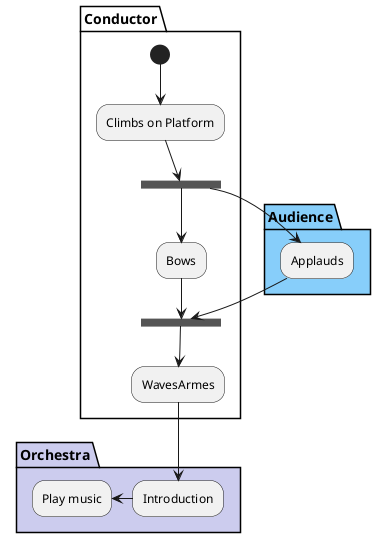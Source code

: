 @startuml
'用关键字 partition 定义分区，还可以设置背景色 (用颜色名或者颜色值)。
'定义活动的时候，它自动被放置到最新的分区中。
'用} 结束分区的定义。

 partition Conductor {
     (*) --> "Climbs on Platform"
     --> === S1 ===
     --> Bows
 }
 partition Audience #LightSkyBlue {
    === S1 === --> Applauds
 }
 partition Conductor {
     Bows --> === S2 ===
     --> WavesArmes
     Applauds --> === S2 ===
 }
 partition Orchestra #CCCCEE {
     WavesArmes --> Introduction
     -left-> "Play music"
 }

@enduml